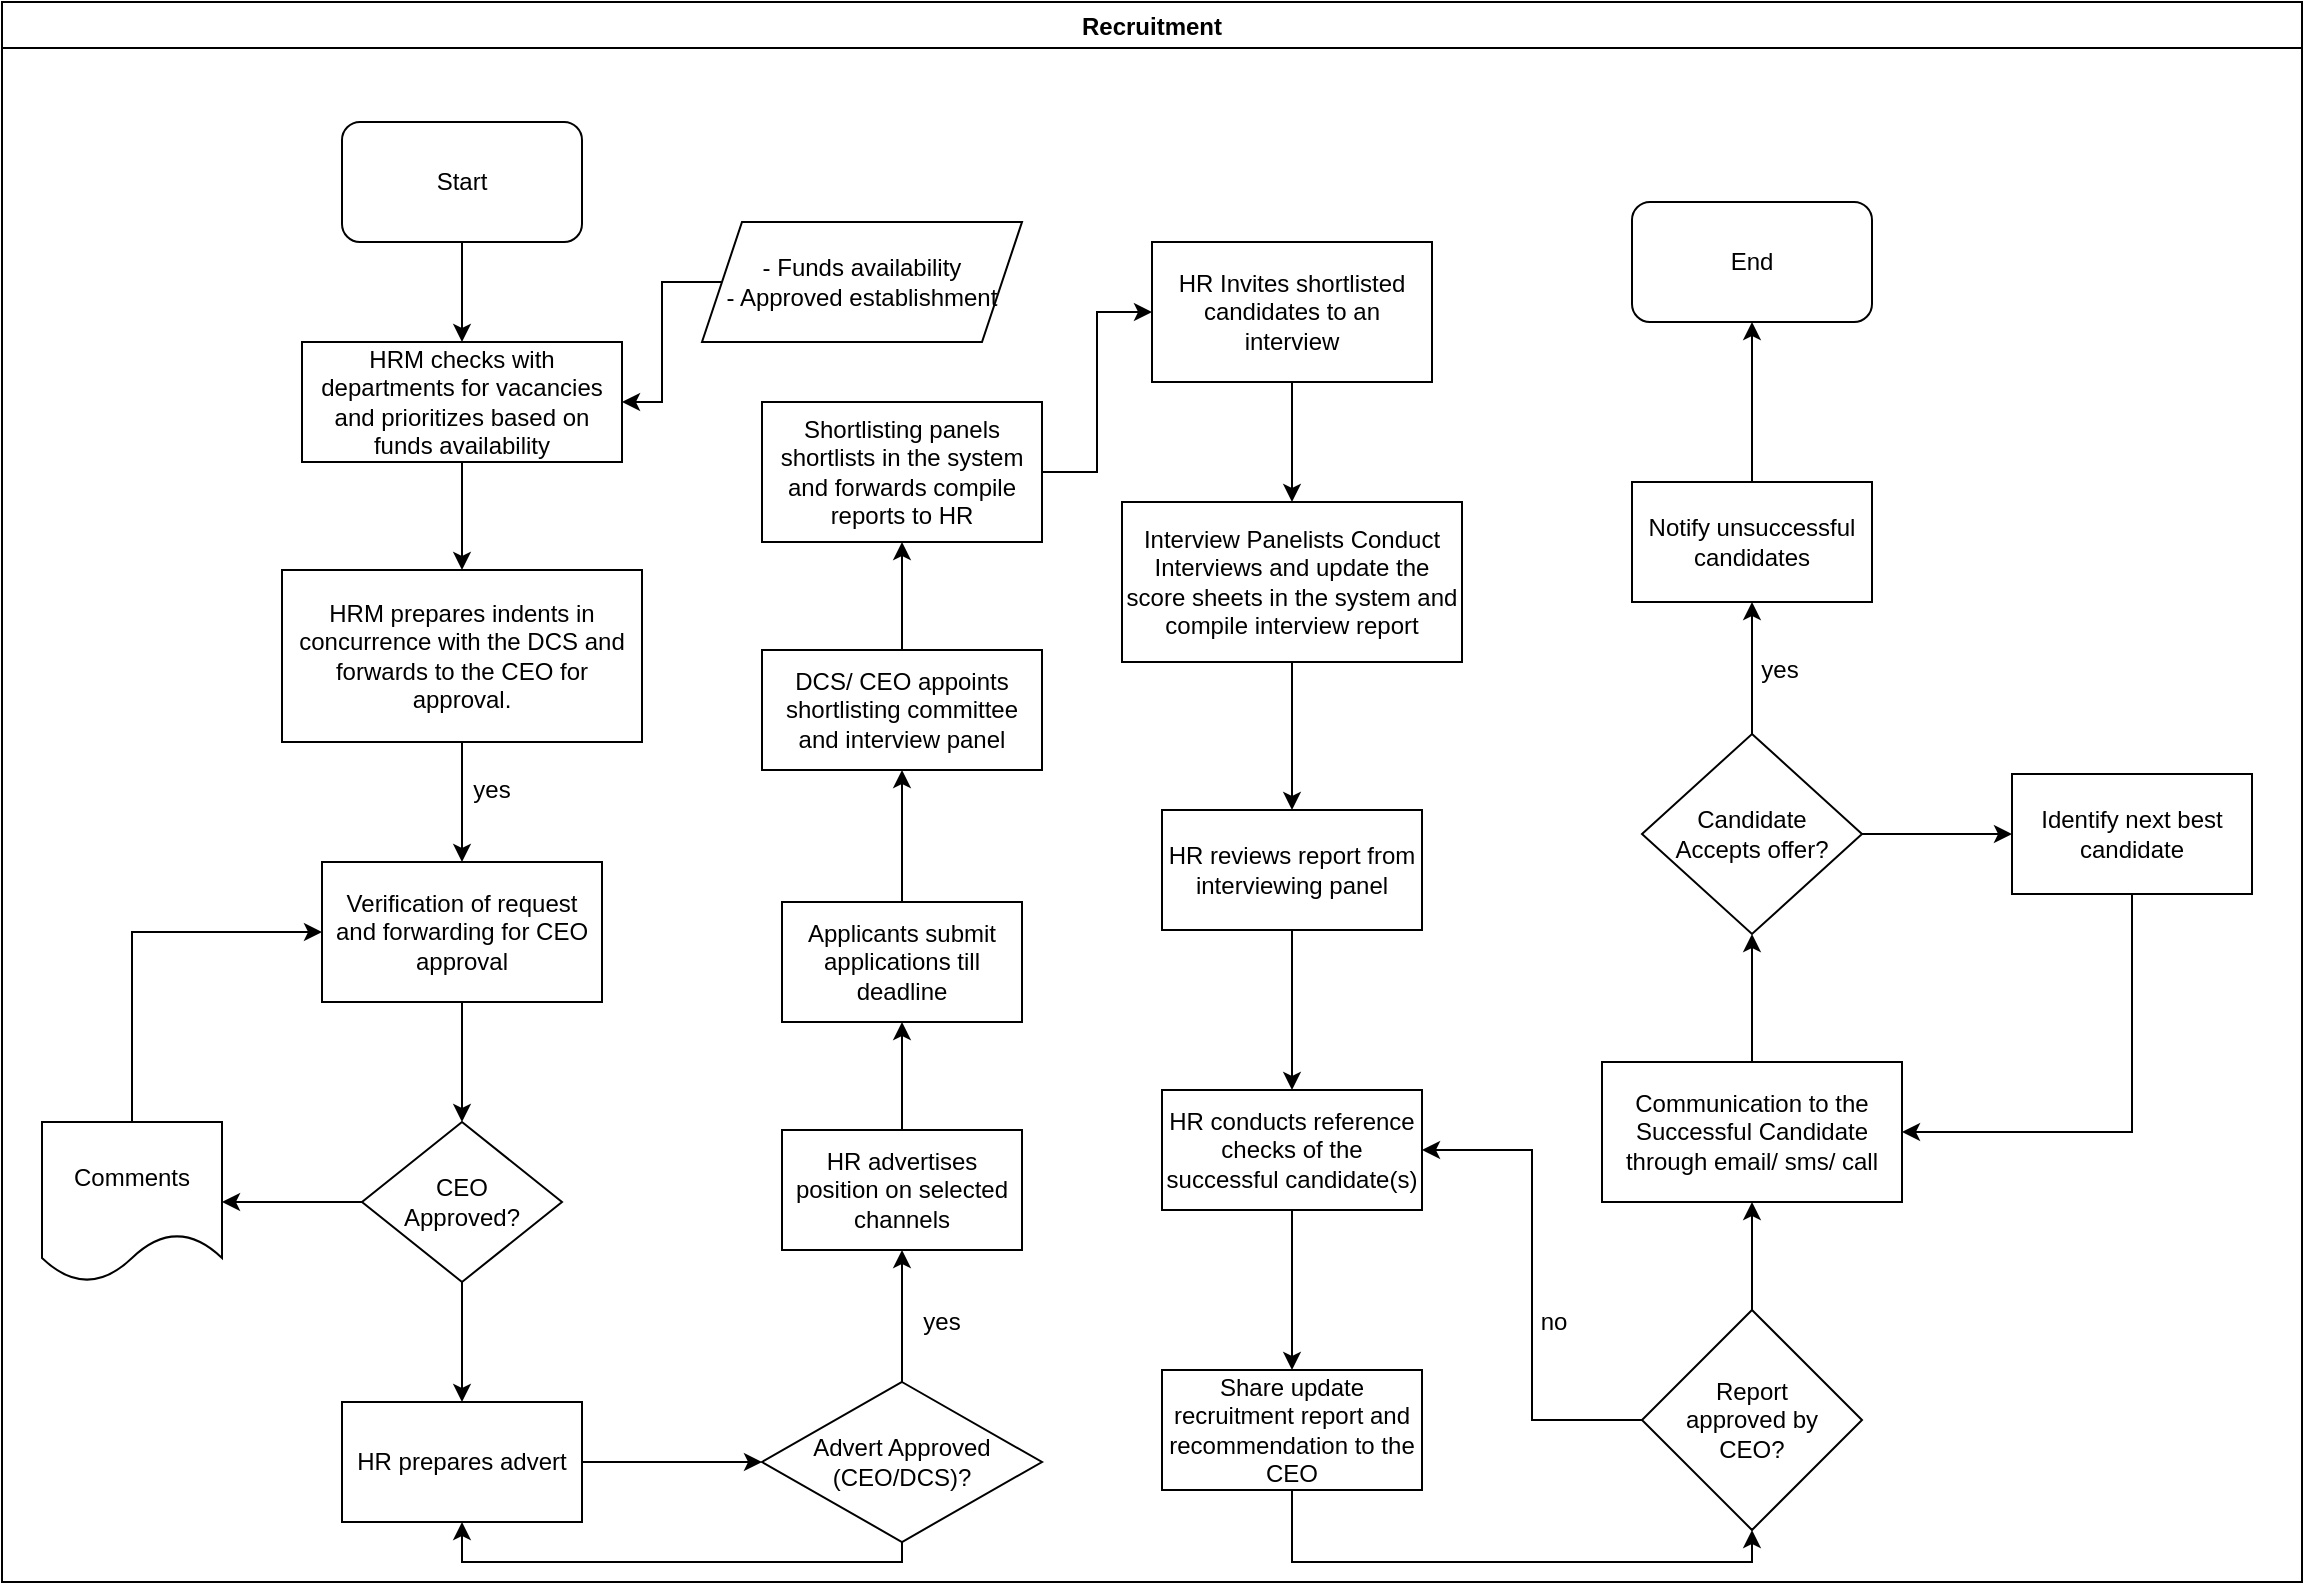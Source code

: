 <mxfile version="14.9.3" type="github">
  <diagram id="JpgFDhPypRxZ6japV6Xt" name="Page-1">
    <mxGraphModel dx="1038" dy="508" grid="1" gridSize="10" guides="1" tooltips="1" connect="1" arrows="1" fold="1" page="1" pageScale="1" pageWidth="1169" pageHeight="827" math="0" shadow="0">
      <root>
        <mxCell id="0" />
        <mxCell id="1" parent="0" />
        <mxCell id="ixj6lN1su4Th0R0Dn0Wk-1" value="Recruitment" style="swimlane;" vertex="1" parent="1">
          <mxGeometry x="10" y="20" width="1150" height="790" as="geometry" />
        </mxCell>
        <mxCell id="ixj6lN1su4Th0R0Dn0Wk-2" value="Start" style="rounded=1;whiteSpace=wrap;html=1;" vertex="1" parent="ixj6lN1su4Th0R0Dn0Wk-1">
          <mxGeometry x="170" y="60" width="120" height="60" as="geometry" />
        </mxCell>
        <mxCell id="ixj6lN1su4Th0R0Dn0Wk-4" value="&lt;span lang=&quot;EN-GB&quot;&gt;HRM checks with departments for vacancies and prioritizes based on funds availability&lt;br&gt;&lt;/span&gt;" style="rounded=0;whiteSpace=wrap;html=1;" vertex="1" parent="ixj6lN1su4Th0R0Dn0Wk-1">
          <mxGeometry x="150" y="170" width="160" height="60" as="geometry" />
        </mxCell>
        <mxCell id="ixj6lN1su4Th0R0Dn0Wk-5" value="" style="edgeStyle=orthogonalEdgeStyle;rounded=0;orthogonalLoop=1;jettySize=auto;html=1;" edge="1" parent="ixj6lN1su4Th0R0Dn0Wk-1" source="ixj6lN1su4Th0R0Dn0Wk-2" target="ixj6lN1su4Th0R0Dn0Wk-4">
          <mxGeometry relative="1" as="geometry">
            <mxPoint x="230" y="200" as="targetPoint" />
          </mxGeometry>
        </mxCell>
        <mxCell id="ixj6lN1su4Th0R0Dn0Wk-6" value="" style="edgeStyle=orthogonalEdgeStyle;rounded=0;orthogonalLoop=1;jettySize=auto;html=1;" edge="1" parent="ixj6lN1su4Th0R0Dn0Wk-1" source="ixj6lN1su4Th0R0Dn0Wk-7" target="ixj6lN1su4Th0R0Dn0Wk-4">
          <mxGeometry relative="1" as="geometry" />
        </mxCell>
        <mxCell id="ixj6lN1su4Th0R0Dn0Wk-7" value="&lt;div&gt;- Funds availability&lt;/div&gt;&lt;div&gt;- Approved establishment&lt;br&gt;&lt;/div&gt;" style="shape=parallelogram;perimeter=parallelogramPerimeter;whiteSpace=wrap;html=1;fixedSize=1;" vertex="1" parent="ixj6lN1su4Th0R0Dn0Wk-1">
          <mxGeometry x="350" y="110" width="160" height="60" as="geometry" />
        </mxCell>
        <mxCell id="ixj6lN1su4Th0R0Dn0Wk-8" value="" style="edgeStyle=orthogonalEdgeStyle;rounded=0;orthogonalLoop=1;jettySize=auto;html=1;exitX=0.5;exitY=1;exitDx=0;exitDy=0;" edge="1" parent="ixj6lN1su4Th0R0Dn0Wk-1" source="ixj6lN1su4Th0R0Dn0Wk-60" target="ixj6lN1su4Th0R0Dn0Wk-12">
          <mxGeometry relative="1" as="geometry">
            <mxPoint x="230" y="370" as="sourcePoint" />
          </mxGeometry>
        </mxCell>
        <mxCell id="ixj6lN1su4Th0R0Dn0Wk-11" value="" style="edgeStyle=orthogonalEdgeStyle;rounded=0;orthogonalLoop=1;jettySize=auto;html=1;" edge="1" parent="ixj6lN1su4Th0R0Dn0Wk-1" source="ixj6lN1su4Th0R0Dn0Wk-12" target="ixj6lN1su4Th0R0Dn0Wk-18">
          <mxGeometry relative="1" as="geometry" />
        </mxCell>
        <mxCell id="ixj6lN1su4Th0R0Dn0Wk-12" value="Verification of request and forwarding for CEO approval" style="whiteSpace=wrap;html=1;rounded=0;" vertex="1" parent="ixj6lN1su4Th0R0Dn0Wk-1">
          <mxGeometry x="160" y="430" width="140" height="70" as="geometry" />
        </mxCell>
        <mxCell id="ixj6lN1su4Th0R0Dn0Wk-13" value="yes" style="text;html=1;strokeColor=none;fillColor=none;align=center;verticalAlign=middle;whiteSpace=wrap;rounded=0;" vertex="1" parent="ixj6lN1su4Th0R0Dn0Wk-1">
          <mxGeometry x="225" y="384" width="40" height="20" as="geometry" />
        </mxCell>
        <mxCell id="ixj6lN1su4Th0R0Dn0Wk-16" value="" style="edgeStyle=orthogonalEdgeStyle;rounded=0;orthogonalLoop=1;jettySize=auto;html=1;" edge="1" parent="ixj6lN1su4Th0R0Dn0Wk-1" source="ixj6lN1su4Th0R0Dn0Wk-18" target="ixj6lN1su4Th0R0Dn0Wk-20">
          <mxGeometry relative="1" as="geometry" />
        </mxCell>
        <mxCell id="ixj6lN1su4Th0R0Dn0Wk-17" value="" style="edgeStyle=orthogonalEdgeStyle;rounded=0;orthogonalLoop=1;jettySize=auto;html=1;" edge="1" parent="ixj6lN1su4Th0R0Dn0Wk-1" source="ixj6lN1su4Th0R0Dn0Wk-18" target="ixj6lN1su4Th0R0Dn0Wk-22">
          <mxGeometry relative="1" as="geometry" />
        </mxCell>
        <mxCell id="ixj6lN1su4Th0R0Dn0Wk-18" value="&lt;div&gt;CEO &lt;br&gt;&lt;/div&gt;&lt;div&gt;Approved?&lt;/div&gt;" style="rhombus;whiteSpace=wrap;html=1;rounded=0;" vertex="1" parent="ixj6lN1su4Th0R0Dn0Wk-1">
          <mxGeometry x="180" y="560" width="100" height="80" as="geometry" />
        </mxCell>
        <mxCell id="ixj6lN1su4Th0R0Dn0Wk-19" value="" style="edgeStyle=orthogonalEdgeStyle;rounded=0;orthogonalLoop=1;jettySize=auto;html=1;" edge="1" parent="ixj6lN1su4Th0R0Dn0Wk-1" source="ixj6lN1su4Th0R0Dn0Wk-20" target="ixj6lN1su4Th0R0Dn0Wk-24">
          <mxGeometry relative="1" as="geometry" />
        </mxCell>
        <mxCell id="ixj6lN1su4Th0R0Dn0Wk-20" value="HR prepares advert" style="whiteSpace=wrap;html=1;rounded=0;" vertex="1" parent="ixj6lN1su4Th0R0Dn0Wk-1">
          <mxGeometry x="170" y="700" width="120" height="60" as="geometry" />
        </mxCell>
        <mxCell id="ixj6lN1su4Th0R0Dn0Wk-21" value="" style="edgeStyle=orthogonalEdgeStyle;rounded=0;orthogonalLoop=1;jettySize=auto;html=1;entryX=0;entryY=0.5;entryDx=0;entryDy=0;exitX=0.5;exitY=0;exitDx=0;exitDy=0;" edge="1" parent="ixj6lN1su4Th0R0Dn0Wk-1" source="ixj6lN1su4Th0R0Dn0Wk-22" target="ixj6lN1su4Th0R0Dn0Wk-12">
          <mxGeometry relative="1" as="geometry">
            <mxPoint x="65" y="470" as="targetPoint" />
          </mxGeometry>
        </mxCell>
        <mxCell id="ixj6lN1su4Th0R0Dn0Wk-22" value="Comments" style="shape=document;whiteSpace=wrap;html=1;boundedLbl=1;rounded=0;" vertex="1" parent="ixj6lN1su4Th0R0Dn0Wk-1">
          <mxGeometry x="20" y="560" width="90" height="80" as="geometry" />
        </mxCell>
        <mxCell id="ixj6lN1su4Th0R0Dn0Wk-23" value="" style="edgeStyle=orthogonalEdgeStyle;rounded=0;orthogonalLoop=1;jettySize=auto;html=1;" edge="1" parent="ixj6lN1su4Th0R0Dn0Wk-1" source="ixj6lN1su4Th0R0Dn0Wk-24" target="ixj6lN1su4Th0R0Dn0Wk-26">
          <mxGeometry relative="1" as="geometry" />
        </mxCell>
        <mxCell id="ixj6lN1su4Th0R0Dn0Wk-24" value="Advert Approved (CEO/DCS)?" style="rhombus;whiteSpace=wrap;html=1;rounded=0;" vertex="1" parent="ixj6lN1su4Th0R0Dn0Wk-1">
          <mxGeometry x="380" y="690" width="140" height="80" as="geometry" />
        </mxCell>
        <mxCell id="ixj6lN1su4Th0R0Dn0Wk-25" value="" style="edgeStyle=orthogonalEdgeStyle;rounded=0;orthogonalLoop=1;jettySize=auto;html=1;" edge="1" parent="ixj6lN1su4Th0R0Dn0Wk-1" source="ixj6lN1su4Th0R0Dn0Wk-26" target="ixj6lN1su4Th0R0Dn0Wk-28">
          <mxGeometry relative="1" as="geometry" />
        </mxCell>
        <mxCell id="ixj6lN1su4Th0R0Dn0Wk-26" value="HR advertises position on selected channels" style="whiteSpace=wrap;html=1;rounded=0;" vertex="1" parent="ixj6lN1su4Th0R0Dn0Wk-1">
          <mxGeometry x="390" y="564" width="120" height="60" as="geometry" />
        </mxCell>
        <mxCell id="ixj6lN1su4Th0R0Dn0Wk-27" value="" style="edgeStyle=orthogonalEdgeStyle;rounded=0;orthogonalLoop=1;jettySize=auto;html=1;" edge="1" parent="ixj6lN1su4Th0R0Dn0Wk-1" source="ixj6lN1su4Th0R0Dn0Wk-28" target="ixj6lN1su4Th0R0Dn0Wk-32">
          <mxGeometry relative="1" as="geometry" />
        </mxCell>
        <mxCell id="ixj6lN1su4Th0R0Dn0Wk-28" value="Applicants submit applications till deadline" style="whiteSpace=wrap;html=1;rounded=0;" vertex="1" parent="ixj6lN1su4Th0R0Dn0Wk-1">
          <mxGeometry x="390" y="450" width="120" height="60" as="geometry" />
        </mxCell>
        <mxCell id="ixj6lN1su4Th0R0Dn0Wk-29" value="yes" style="text;html=1;strokeColor=none;fillColor=none;align=center;verticalAlign=middle;whiteSpace=wrap;rounded=0;" vertex="1" parent="ixj6lN1su4Th0R0Dn0Wk-1">
          <mxGeometry x="450" y="650" width="40" height="20" as="geometry" />
        </mxCell>
        <mxCell id="ixj6lN1su4Th0R0Dn0Wk-30" value="" style="edgeStyle=orthogonalEdgeStyle;rounded=0;orthogonalLoop=1;jettySize=auto;html=1;entryX=0.5;entryY=1;entryDx=0;entryDy=0;exitX=0.5;exitY=1;exitDx=0;exitDy=0;" edge="1" parent="ixj6lN1su4Th0R0Dn0Wk-1" source="ixj6lN1su4Th0R0Dn0Wk-24" target="ixj6lN1su4Th0R0Dn0Wk-20">
          <mxGeometry relative="1" as="geometry">
            <mxPoint x="450" y="860" as="targetPoint" />
            <Array as="points">
              <mxPoint x="450" y="780" />
              <mxPoint x="230" y="780" />
            </Array>
          </mxGeometry>
        </mxCell>
        <mxCell id="ixj6lN1su4Th0R0Dn0Wk-31" value="" style="edgeStyle=orthogonalEdgeStyle;rounded=0;orthogonalLoop=1;jettySize=auto;html=1;" edge="1" parent="ixj6lN1su4Th0R0Dn0Wk-1" source="ixj6lN1su4Th0R0Dn0Wk-32" target="ixj6lN1su4Th0R0Dn0Wk-34">
          <mxGeometry relative="1" as="geometry" />
        </mxCell>
        <mxCell id="ixj6lN1su4Th0R0Dn0Wk-32" value="&lt;span lang=&quot;EN-GB&quot;&gt;DCS/ CEO appoints shortlisting committee and interview panel&lt;/span&gt;" style="whiteSpace=wrap;html=1;rounded=0;" vertex="1" parent="ixj6lN1su4Th0R0Dn0Wk-1">
          <mxGeometry x="380" y="324" width="140" height="60" as="geometry" />
        </mxCell>
        <mxCell id="ixj6lN1su4Th0R0Dn0Wk-33" value="" style="edgeStyle=orthogonalEdgeStyle;rounded=0;orthogonalLoop=1;jettySize=auto;html=1;entryX=0;entryY=0.5;entryDx=0;entryDy=0;" edge="1" parent="ixj6lN1su4Th0R0Dn0Wk-1" source="ixj6lN1su4Th0R0Dn0Wk-34" target="ixj6lN1su4Th0R0Dn0Wk-36">
          <mxGeometry relative="1" as="geometry" />
        </mxCell>
        <mxCell id="ixj6lN1su4Th0R0Dn0Wk-34" value="Shortlisting panels shortlists in the system and forwards compile reports to HR" style="whiteSpace=wrap;html=1;rounded=0;" vertex="1" parent="ixj6lN1su4Th0R0Dn0Wk-1">
          <mxGeometry x="380" y="200" width="140" height="70" as="geometry" />
        </mxCell>
        <mxCell id="ixj6lN1su4Th0R0Dn0Wk-35" value="" style="edgeStyle=orthogonalEdgeStyle;rounded=0;orthogonalLoop=1;jettySize=auto;html=1;" edge="1" parent="ixj6lN1su4Th0R0Dn0Wk-1" source="ixj6lN1su4Th0R0Dn0Wk-36" target="ixj6lN1su4Th0R0Dn0Wk-38">
          <mxGeometry relative="1" as="geometry" />
        </mxCell>
        <mxCell id="ixj6lN1su4Th0R0Dn0Wk-36" value="HR Invites shortlisted candidates to an interview" style="whiteSpace=wrap;html=1;rounded=0;" vertex="1" parent="ixj6lN1su4Th0R0Dn0Wk-1">
          <mxGeometry x="575" y="120" width="140" height="70" as="geometry" />
        </mxCell>
        <mxCell id="ixj6lN1su4Th0R0Dn0Wk-37" value="" style="edgeStyle=orthogonalEdgeStyle;rounded=0;orthogonalLoop=1;jettySize=auto;html=1;" edge="1" parent="ixj6lN1su4Th0R0Dn0Wk-1" source="ixj6lN1su4Th0R0Dn0Wk-38" target="ixj6lN1su4Th0R0Dn0Wk-40">
          <mxGeometry relative="1" as="geometry" />
        </mxCell>
        <mxCell id="ixj6lN1su4Th0R0Dn0Wk-38" value="&lt;span lang=&quot;EN-GB&quot;&gt;Interview Panelists Conduct Interviews and update the score sheets in the system and compile interview report&lt;br&gt;&lt;/span&gt;" style="whiteSpace=wrap;html=1;rounded=0;" vertex="1" parent="ixj6lN1su4Th0R0Dn0Wk-1">
          <mxGeometry x="560" y="250" width="170" height="80" as="geometry" />
        </mxCell>
        <mxCell id="ixj6lN1su4Th0R0Dn0Wk-39" value="" style="edgeStyle=orthogonalEdgeStyle;rounded=0;orthogonalLoop=1;jettySize=auto;html=1;" edge="1" parent="ixj6lN1su4Th0R0Dn0Wk-1" source="ixj6lN1su4Th0R0Dn0Wk-40" target="ixj6lN1su4Th0R0Dn0Wk-42">
          <mxGeometry relative="1" as="geometry" />
        </mxCell>
        <mxCell id="ixj6lN1su4Th0R0Dn0Wk-40" value="&lt;span lang=&quot;EN-GB&quot;&gt;HR reviews report from interviewing panel&lt;/span&gt;" style="whiteSpace=wrap;html=1;rounded=0;" vertex="1" parent="ixj6lN1su4Th0R0Dn0Wk-1">
          <mxGeometry x="580" y="404" width="130" height="60" as="geometry" />
        </mxCell>
        <mxCell id="ixj6lN1su4Th0R0Dn0Wk-41" value="" style="edgeStyle=orthogonalEdgeStyle;rounded=0;orthogonalLoop=1;jettySize=auto;html=1;" edge="1" parent="ixj6lN1su4Th0R0Dn0Wk-1" source="ixj6lN1su4Th0R0Dn0Wk-42" target="ixj6lN1su4Th0R0Dn0Wk-44">
          <mxGeometry relative="1" as="geometry" />
        </mxCell>
        <mxCell id="ixj6lN1su4Th0R0Dn0Wk-42" value="&lt;span lang=&quot;EN-GB&quot;&gt;HR conducts reference checks of the successful candidate(s)&lt;br&gt;&lt;/span&gt;" style="whiteSpace=wrap;html=1;rounded=0;" vertex="1" parent="ixj6lN1su4Th0R0Dn0Wk-1">
          <mxGeometry x="580" y="544" width="130" height="60" as="geometry" />
        </mxCell>
        <mxCell id="ixj6lN1su4Th0R0Dn0Wk-43" value="" style="edgeStyle=orthogonalEdgeStyle;rounded=0;orthogonalLoop=1;jettySize=auto;html=1;entryX=0.5;entryY=1;entryDx=0;entryDy=0;exitX=0.5;exitY=1;exitDx=0;exitDy=0;" edge="1" parent="ixj6lN1su4Th0R0Dn0Wk-1" source="ixj6lN1su4Th0R0Dn0Wk-44" target="ixj6lN1su4Th0R0Dn0Wk-47">
          <mxGeometry relative="1" as="geometry">
            <Array as="points">
              <mxPoint x="645" y="780" />
              <mxPoint x="875" y="780" />
            </Array>
          </mxGeometry>
        </mxCell>
        <mxCell id="ixj6lN1su4Th0R0Dn0Wk-44" value="Share update recruitment report and recommendation to the CEO" style="whiteSpace=wrap;html=1;rounded=0;" vertex="1" parent="ixj6lN1su4Th0R0Dn0Wk-1">
          <mxGeometry x="580" y="684" width="130" height="60" as="geometry" />
        </mxCell>
        <mxCell id="ixj6lN1su4Th0R0Dn0Wk-45" value="" style="edgeStyle=orthogonalEdgeStyle;rounded=0;orthogonalLoop=1;jettySize=auto;html=1;" edge="1" parent="ixj6lN1su4Th0R0Dn0Wk-1" source="ixj6lN1su4Th0R0Dn0Wk-47" target="ixj6lN1su4Th0R0Dn0Wk-49">
          <mxGeometry relative="1" as="geometry" />
        </mxCell>
        <mxCell id="ixj6lN1su4Th0R0Dn0Wk-46" value="" style="edgeStyle=orthogonalEdgeStyle;rounded=0;orthogonalLoop=1;jettySize=auto;html=1;entryX=1;entryY=0.5;entryDx=0;entryDy=0;exitX=0;exitY=0.5;exitDx=0;exitDy=0;" edge="1" parent="ixj6lN1su4Th0R0Dn0Wk-1" source="ixj6lN1su4Th0R0Dn0Wk-47" target="ixj6lN1su4Th0R0Dn0Wk-42">
          <mxGeometry relative="1" as="geometry">
            <mxPoint x="1005" y="714" as="targetPoint" />
            <Array as="points">
              <mxPoint x="765" y="709" />
              <mxPoint x="765" y="574" />
            </Array>
          </mxGeometry>
        </mxCell>
        <mxCell id="ixj6lN1su4Th0R0Dn0Wk-47" value="&lt;div&gt;Report &lt;br&gt;&lt;/div&gt;&lt;div&gt;approved by &lt;br&gt;&lt;/div&gt;&lt;div&gt;CEO?&lt;/div&gt;" style="rhombus;whiteSpace=wrap;html=1;rounded=0;" vertex="1" parent="ixj6lN1su4Th0R0Dn0Wk-1">
          <mxGeometry x="820" y="654" width="110" height="110" as="geometry" />
        </mxCell>
        <mxCell id="ixj6lN1su4Th0R0Dn0Wk-48" value="" style="edgeStyle=orthogonalEdgeStyle;rounded=0;orthogonalLoop=1;jettySize=auto;html=1;" edge="1" parent="ixj6lN1su4Th0R0Dn0Wk-1" source="ixj6lN1su4Th0R0Dn0Wk-49" target="ixj6lN1su4Th0R0Dn0Wk-52">
          <mxGeometry relative="1" as="geometry" />
        </mxCell>
        <mxCell id="ixj6lN1su4Th0R0Dn0Wk-49" value="&lt;span lang=&quot;EN-GB&quot;&gt;Communication to the Successful Candidate through email/ sms/ call&lt;/span&gt;" style="whiteSpace=wrap;html=1;rounded=0;" vertex="1" parent="ixj6lN1su4Th0R0Dn0Wk-1">
          <mxGeometry x="800" y="530" width="150" height="70" as="geometry" />
        </mxCell>
        <mxCell id="ixj6lN1su4Th0R0Dn0Wk-50" value="" style="edgeStyle=orthogonalEdgeStyle;rounded=0;orthogonalLoop=1;jettySize=auto;html=1;" edge="1" parent="ixj6lN1su4Th0R0Dn0Wk-1" source="ixj6lN1su4Th0R0Dn0Wk-52" target="ixj6lN1su4Th0R0Dn0Wk-55">
          <mxGeometry relative="1" as="geometry" />
        </mxCell>
        <mxCell id="ixj6lN1su4Th0R0Dn0Wk-51" value="" style="edgeStyle=orthogonalEdgeStyle;rounded=0;orthogonalLoop=1;jettySize=auto;html=1;" edge="1" parent="ixj6lN1su4Th0R0Dn0Wk-1" source="ixj6lN1su4Th0R0Dn0Wk-52" target="ixj6lN1su4Th0R0Dn0Wk-59">
          <mxGeometry relative="1" as="geometry" />
        </mxCell>
        <mxCell id="ixj6lN1su4Th0R0Dn0Wk-52" value="&lt;div&gt;Candidate&lt;/div&gt;&lt;div&gt;Accepts offer?&lt;/div&gt;" style="rhombus;whiteSpace=wrap;html=1;rounded=0;" vertex="1" parent="ixj6lN1su4Th0R0Dn0Wk-1">
          <mxGeometry x="820" y="366" width="110" height="100" as="geometry" />
        </mxCell>
        <mxCell id="ixj6lN1su4Th0R0Dn0Wk-53" value="no" style="text;html=1;strokeColor=none;fillColor=none;align=center;verticalAlign=middle;whiteSpace=wrap;rounded=0;" vertex="1" parent="ixj6lN1su4Th0R0Dn0Wk-1">
          <mxGeometry x="756" y="650" width="40" height="20" as="geometry" />
        </mxCell>
        <mxCell id="ixj6lN1su4Th0R0Dn0Wk-54" value="" style="edgeStyle=orthogonalEdgeStyle;rounded=0;orthogonalLoop=1;jettySize=auto;html=1;entryX=0.5;entryY=1;entryDx=0;entryDy=0;" edge="1" parent="ixj6lN1su4Th0R0Dn0Wk-1" source="ixj6lN1su4Th0R0Dn0Wk-55" target="ixj6lN1su4Th0R0Dn0Wk-56">
          <mxGeometry relative="1" as="geometry">
            <mxPoint x="875" y="126" as="targetPoint" />
          </mxGeometry>
        </mxCell>
        <mxCell id="ixj6lN1su4Th0R0Dn0Wk-55" value="Notify unsuccessful candidates" style="whiteSpace=wrap;html=1;rounded=0;" vertex="1" parent="ixj6lN1su4Th0R0Dn0Wk-1">
          <mxGeometry x="815" y="240" width="120" height="60" as="geometry" />
        </mxCell>
        <mxCell id="ixj6lN1su4Th0R0Dn0Wk-56" value="End" style="rounded=1;whiteSpace=wrap;html=1;" vertex="1" parent="ixj6lN1su4Th0R0Dn0Wk-1">
          <mxGeometry x="815" y="100" width="120" height="60" as="geometry" />
        </mxCell>
        <mxCell id="ixj6lN1su4Th0R0Dn0Wk-57" value="yes" style="text;html=1;strokeColor=none;fillColor=none;align=center;verticalAlign=middle;whiteSpace=wrap;rounded=0;" vertex="1" parent="ixj6lN1su4Th0R0Dn0Wk-1">
          <mxGeometry x="869" y="324" width="40" height="20" as="geometry" />
        </mxCell>
        <mxCell id="ixj6lN1su4Th0R0Dn0Wk-58" value="" style="edgeStyle=orthogonalEdgeStyle;rounded=0;orthogonalLoop=1;jettySize=auto;html=1;entryX=1;entryY=0.5;entryDx=0;entryDy=0;exitX=0.5;exitY=1;exitDx=0;exitDy=0;" edge="1" parent="ixj6lN1su4Th0R0Dn0Wk-1" source="ixj6lN1su4Th0R0Dn0Wk-59" target="ixj6lN1su4Th0R0Dn0Wk-49">
          <mxGeometry relative="1" as="geometry">
            <mxPoint x="1065" y="526" as="targetPoint" />
          </mxGeometry>
        </mxCell>
        <mxCell id="ixj6lN1su4Th0R0Dn0Wk-59" value="Identify next best candidate" style="rounded=0;whiteSpace=wrap;html=1;" vertex="1" parent="ixj6lN1su4Th0R0Dn0Wk-1">
          <mxGeometry x="1005" y="386" width="120" height="60" as="geometry" />
        </mxCell>
        <mxCell id="ixj6lN1su4Th0R0Dn0Wk-60" value="&lt;span lang=&quot;EN-GB&quot;&gt;HRM prepares indents in concurrence with the DCS and forwards to the CEO for approval.&lt;/span&gt;" style="rounded=0;whiteSpace=wrap;html=1;" vertex="1" parent="ixj6lN1su4Th0R0Dn0Wk-1">
          <mxGeometry x="140" y="284" width="180" height="86" as="geometry" />
        </mxCell>
        <mxCell id="ixj6lN1su4Th0R0Dn0Wk-3" value="" style="edgeStyle=orthogonalEdgeStyle;rounded=0;orthogonalLoop=1;jettySize=auto;html=1;" edge="1" parent="ixj6lN1su4Th0R0Dn0Wk-1" source="ixj6lN1su4Th0R0Dn0Wk-4" target="ixj6lN1su4Th0R0Dn0Wk-60">
          <mxGeometry relative="1" as="geometry">
            <mxPoint x="230" y="290" as="targetPoint" />
          </mxGeometry>
        </mxCell>
      </root>
    </mxGraphModel>
  </diagram>
</mxfile>

